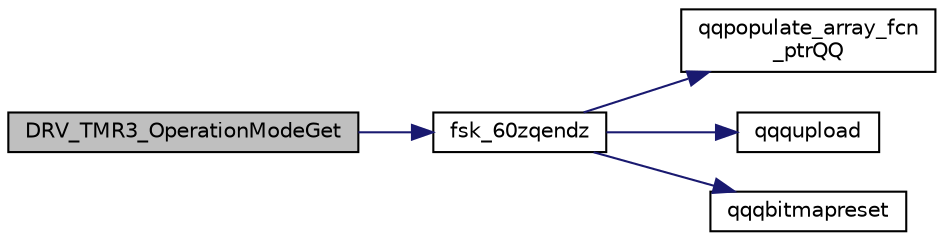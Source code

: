 digraph "DRV_TMR3_OperationModeGet"
{
  edge [fontname="Helvetica",fontsize="10",labelfontname="Helvetica",labelfontsize="10"];
  node [fontname="Helvetica",fontsize="10",shape=record];
  rankdir="LR";
  Node390 [label="DRV_TMR3_OperationModeGet",height=0.2,width=0.4,color="black", fillcolor="grey75", style="filled", fontcolor="black"];
  Node390 -> Node391 [color="midnightblue",fontsize="10",style="solid",fontname="Helvetica"];
  Node391 [label="fsk_60zqendz",height=0.2,width=0.4,color="black", fillcolor="white", style="filled",URL="$inszt__fsk_8c.html#a73251ccdc6214ed6ecbd699bd11a67f3"];
  Node391 -> Node392 [color="midnightblue",fontsize="10",style="solid",fontname="Helvetica"];
  Node392 [label="qqpopulate_array_fcn\l_ptrQQ",height=0.2,width=0.4,color="black", fillcolor="white", style="filled",URL="$inszt__fsk_8c.html#a4ad6fa1bb94fc1c3ac2dc30925106081"];
  Node391 -> Node393 [color="midnightblue",fontsize="10",style="solid",fontname="Helvetica"];
  Node393 [label="qqqupload",height=0.2,width=0.4,color="black", fillcolor="white", style="filled",URL="$inszt__fsk_8c.html#a109761d7f84a96b5606e507bace276b5"];
  Node391 -> Node394 [color="midnightblue",fontsize="10",style="solid",fontname="Helvetica"];
  Node394 [label="qqqbitmapreset",height=0.2,width=0.4,color="black", fillcolor="white", style="filled",URL="$inszt__fsk_8c.html#a5688fceaed93ba591e78ee15ccb0187f"];
}
